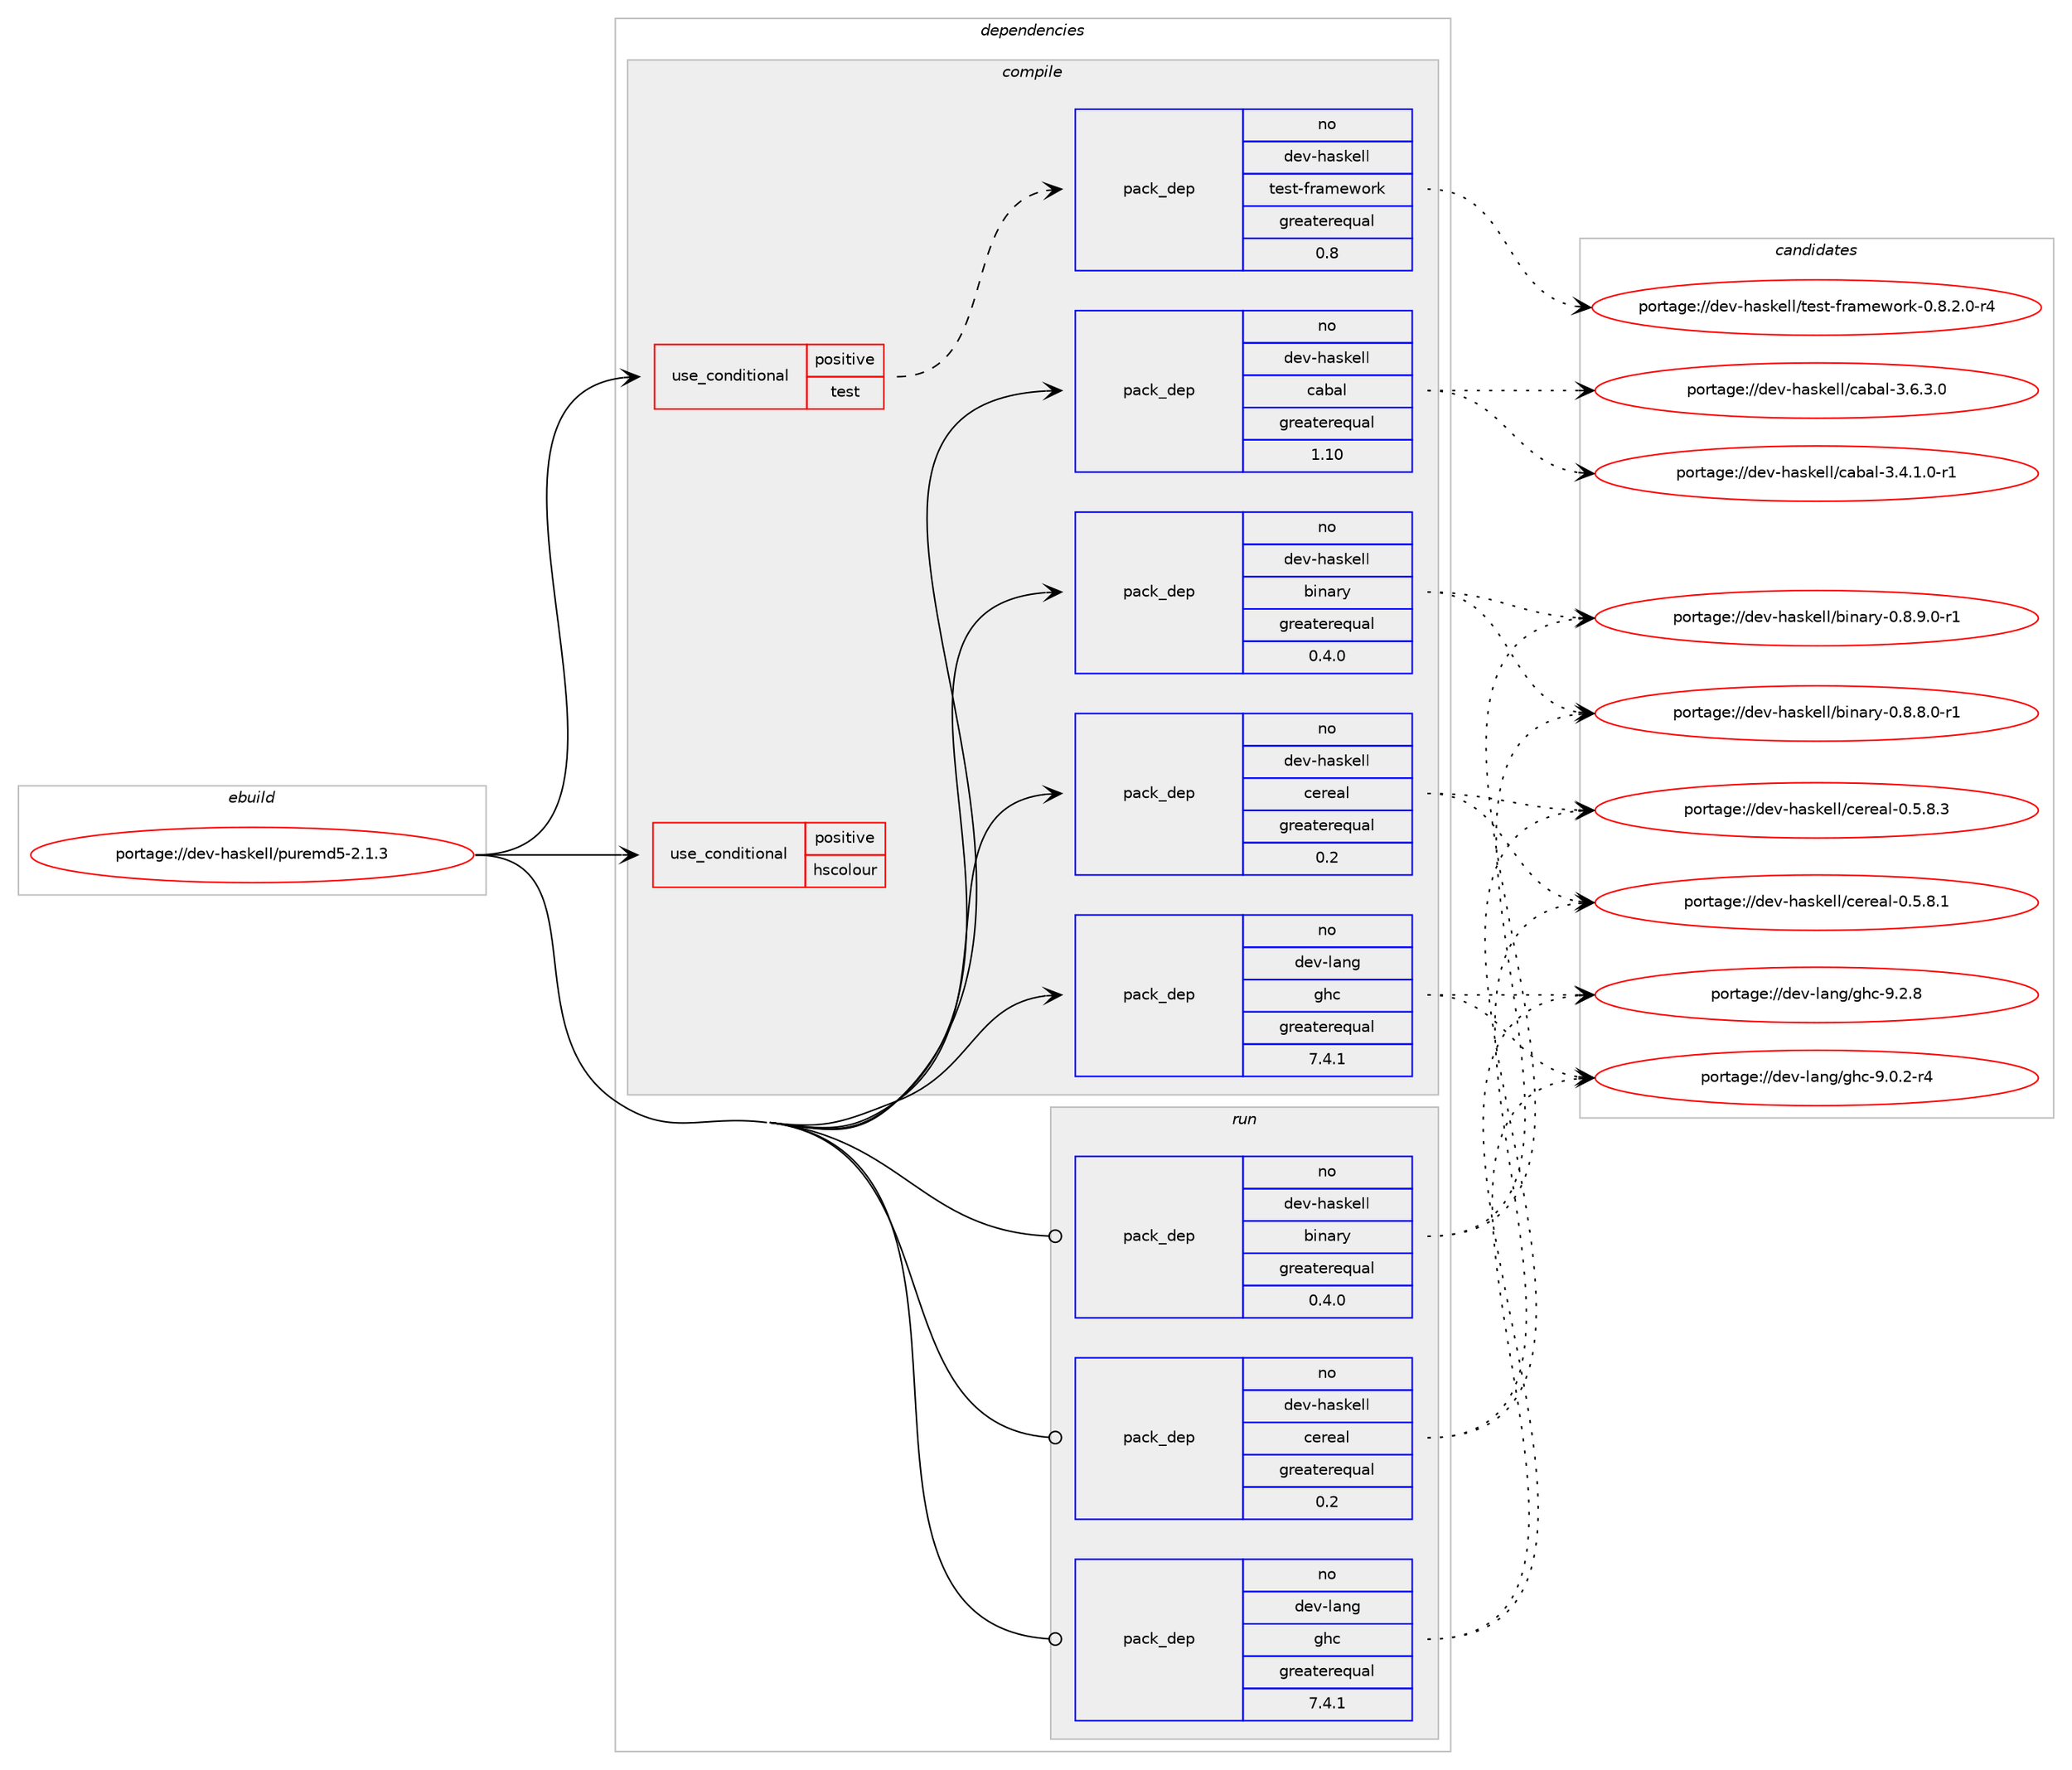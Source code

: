digraph prolog {

# *************
# Graph options
# *************

newrank=true;
concentrate=true;
compound=true;
graph [rankdir=LR,fontname=Helvetica,fontsize=10,ranksep=1.5];#, ranksep=2.5, nodesep=0.2];
edge  [arrowhead=vee];
node  [fontname=Helvetica,fontsize=10];

# **********
# The ebuild
# **********

subgraph cluster_leftcol {
color=gray;
rank=same;
label=<<i>ebuild</i>>;
id [label="portage://dev-haskell/puremd5-2.1.3", color=red, width=4, href="../dev-haskell/puremd5-2.1.3.svg"];
}

# ****************
# The dependencies
# ****************

subgraph cluster_midcol {
color=gray;
label=<<i>dependencies</i>>;
subgraph cluster_compile {
fillcolor="#eeeeee";
style=filled;
label=<<i>compile</i>>;
subgraph cond20263 {
dependency42153 [label=<<TABLE BORDER="0" CELLBORDER="1" CELLSPACING="0" CELLPADDING="4"><TR><TD ROWSPAN="3" CELLPADDING="10">use_conditional</TD></TR><TR><TD>positive</TD></TR><TR><TD>hscolour</TD></TR></TABLE>>, shape=none, color=red];
# *** BEGIN UNKNOWN DEPENDENCY TYPE (TODO) ***
# dependency42153 -> package_dependency(portage://dev-haskell/puremd5-2.1.3,install,no,dev-haskell,hscolour,none,[,,],[],[])
# *** END UNKNOWN DEPENDENCY TYPE (TODO) ***

}
id:e -> dependency42153:w [weight=20,style="solid",arrowhead="vee"];
subgraph cond20264 {
dependency42154 [label=<<TABLE BORDER="0" CELLBORDER="1" CELLSPACING="0" CELLPADDING="4"><TR><TD ROWSPAN="3" CELLPADDING="10">use_conditional</TD></TR><TR><TD>positive</TD></TR><TR><TD>test</TD></TR></TABLE>>, shape=none, color=red];
# *** BEGIN UNKNOWN DEPENDENCY TYPE (TODO) ***
# dependency42154 -> package_dependency(portage://dev-haskell/puremd5-2.1.3,install,no,dev-haskell,crypto-api-tests,none,[,,],[],[])
# *** END UNKNOWN DEPENDENCY TYPE (TODO) ***

# *** BEGIN UNKNOWN DEPENDENCY TYPE (TODO) ***
# dependency42154 -> package_dependency(portage://dev-haskell/puremd5-2.1.3,install,no,dev-haskell,pretty-hex,none,[,,],[],[])
# *** END UNKNOWN DEPENDENCY TYPE (TODO) ***

# *** BEGIN UNKNOWN DEPENDENCY TYPE (TODO) ***
# dependency42154 -> package_dependency(portage://dev-haskell/puremd5-2.1.3,install,no,dev-haskell,quickcheck,none,[,,],[],[])
# *** END UNKNOWN DEPENDENCY TYPE (TODO) ***

subgraph pack20909 {
dependency42155 [label=<<TABLE BORDER="0" CELLBORDER="1" CELLSPACING="0" CELLPADDING="4" WIDTH="220"><TR><TD ROWSPAN="6" CELLPADDING="30">pack_dep</TD></TR><TR><TD WIDTH="110">no</TD></TR><TR><TD>dev-haskell</TD></TR><TR><TD>test-framework</TD></TR><TR><TD>greaterequal</TD></TR><TR><TD>0.8</TD></TR></TABLE>>, shape=none, color=blue];
}
dependency42154:e -> dependency42155:w [weight=20,style="dashed",arrowhead="vee"];
# *** BEGIN UNKNOWN DEPENDENCY TYPE (TODO) ***
# dependency42154 -> package_dependency(portage://dev-haskell/puremd5-2.1.3,install,no,dev-haskell,test-framework-quickcheck2,none,[,,],[],[])
# *** END UNKNOWN DEPENDENCY TYPE (TODO) ***

}
id:e -> dependency42154:w [weight=20,style="solid",arrowhead="vee"];
subgraph pack20910 {
dependency42156 [label=<<TABLE BORDER="0" CELLBORDER="1" CELLSPACING="0" CELLPADDING="4" WIDTH="220"><TR><TD ROWSPAN="6" CELLPADDING="30">pack_dep</TD></TR><TR><TD WIDTH="110">no</TD></TR><TR><TD>dev-haskell</TD></TR><TR><TD>binary</TD></TR><TR><TD>greaterequal</TD></TR><TR><TD>0.4.0</TD></TR></TABLE>>, shape=none, color=blue];
}
id:e -> dependency42156:w [weight=20,style="solid",arrowhead="vee"];
subgraph pack20911 {
dependency42157 [label=<<TABLE BORDER="0" CELLBORDER="1" CELLSPACING="0" CELLPADDING="4" WIDTH="220"><TR><TD ROWSPAN="6" CELLPADDING="30">pack_dep</TD></TR><TR><TD WIDTH="110">no</TD></TR><TR><TD>dev-haskell</TD></TR><TR><TD>cabal</TD></TR><TR><TD>greaterequal</TD></TR><TR><TD>1.10</TD></TR></TABLE>>, shape=none, color=blue];
}
id:e -> dependency42157:w [weight=20,style="solid",arrowhead="vee"];
subgraph pack20912 {
dependency42158 [label=<<TABLE BORDER="0" CELLBORDER="1" CELLSPACING="0" CELLPADDING="4" WIDTH="220"><TR><TD ROWSPAN="6" CELLPADDING="30">pack_dep</TD></TR><TR><TD WIDTH="110">no</TD></TR><TR><TD>dev-haskell</TD></TR><TR><TD>cereal</TD></TR><TR><TD>greaterequal</TD></TR><TR><TD>0.2</TD></TR></TABLE>>, shape=none, color=blue];
}
id:e -> dependency42158:w [weight=20,style="solid",arrowhead="vee"];
# *** BEGIN UNKNOWN DEPENDENCY TYPE (TODO) ***
# id -> package_dependency(portage://dev-haskell/puremd5-2.1.3,install,no,dev-haskell,crypto-api,none,[,,],any_same_slot,[use(optenable(profile),none)])
# *** END UNKNOWN DEPENDENCY TYPE (TODO) ***

# *** BEGIN UNKNOWN DEPENDENCY TYPE (TODO) ***
# id -> package_dependency(portage://dev-haskell/puremd5-2.1.3,install,no,dev-haskell,tagged,none,[,,],any_same_slot,[use(optenable(profile),none)])
# *** END UNKNOWN DEPENDENCY TYPE (TODO) ***

subgraph pack20913 {
dependency42159 [label=<<TABLE BORDER="0" CELLBORDER="1" CELLSPACING="0" CELLPADDING="4" WIDTH="220"><TR><TD ROWSPAN="6" CELLPADDING="30">pack_dep</TD></TR><TR><TD WIDTH="110">no</TD></TR><TR><TD>dev-lang</TD></TR><TR><TD>ghc</TD></TR><TR><TD>greaterequal</TD></TR><TR><TD>7.4.1</TD></TR></TABLE>>, shape=none, color=blue];
}
id:e -> dependency42159:w [weight=20,style="solid",arrowhead="vee"];
}
subgraph cluster_compileandrun {
fillcolor="#eeeeee";
style=filled;
label=<<i>compile and run</i>>;
}
subgraph cluster_run {
fillcolor="#eeeeee";
style=filled;
label=<<i>run</i>>;
subgraph pack20914 {
dependency42160 [label=<<TABLE BORDER="0" CELLBORDER="1" CELLSPACING="0" CELLPADDING="4" WIDTH="220"><TR><TD ROWSPAN="6" CELLPADDING="30">pack_dep</TD></TR><TR><TD WIDTH="110">no</TD></TR><TR><TD>dev-haskell</TD></TR><TR><TD>binary</TD></TR><TR><TD>greaterequal</TD></TR><TR><TD>0.4.0</TD></TR></TABLE>>, shape=none, color=blue];
}
id:e -> dependency42160:w [weight=20,style="solid",arrowhead="odot"];
subgraph pack20915 {
dependency42161 [label=<<TABLE BORDER="0" CELLBORDER="1" CELLSPACING="0" CELLPADDING="4" WIDTH="220"><TR><TD ROWSPAN="6" CELLPADDING="30">pack_dep</TD></TR><TR><TD WIDTH="110">no</TD></TR><TR><TD>dev-haskell</TD></TR><TR><TD>cereal</TD></TR><TR><TD>greaterequal</TD></TR><TR><TD>0.2</TD></TR></TABLE>>, shape=none, color=blue];
}
id:e -> dependency42161:w [weight=20,style="solid",arrowhead="odot"];
# *** BEGIN UNKNOWN DEPENDENCY TYPE (TODO) ***
# id -> package_dependency(portage://dev-haskell/puremd5-2.1.3,run,no,dev-haskell,crypto-api,none,[,,],any_same_slot,[use(optenable(profile),none)])
# *** END UNKNOWN DEPENDENCY TYPE (TODO) ***

# *** BEGIN UNKNOWN DEPENDENCY TYPE (TODO) ***
# id -> package_dependency(portage://dev-haskell/puremd5-2.1.3,run,no,dev-haskell,tagged,none,[,,],any_same_slot,[use(optenable(profile),none)])
# *** END UNKNOWN DEPENDENCY TYPE (TODO) ***

subgraph pack20916 {
dependency42162 [label=<<TABLE BORDER="0" CELLBORDER="1" CELLSPACING="0" CELLPADDING="4" WIDTH="220"><TR><TD ROWSPAN="6" CELLPADDING="30">pack_dep</TD></TR><TR><TD WIDTH="110">no</TD></TR><TR><TD>dev-lang</TD></TR><TR><TD>ghc</TD></TR><TR><TD>greaterequal</TD></TR><TR><TD>7.4.1</TD></TR></TABLE>>, shape=none, color=blue];
}
id:e -> dependency42162:w [weight=20,style="solid",arrowhead="odot"];
# *** BEGIN UNKNOWN DEPENDENCY TYPE (TODO) ***
# id -> package_dependency(portage://dev-haskell/puremd5-2.1.3,run,no,dev-lang,ghc,none,[,,],any_same_slot,[use(optenable(profile),none)])
# *** END UNKNOWN DEPENDENCY TYPE (TODO) ***

}
}

# **************
# The candidates
# **************

subgraph cluster_choices {
rank=same;
color=gray;
label=<<i>candidates</i>>;

subgraph choice20909 {
color=black;
nodesep=1;
choice100101118451049711510710110810847116101115116451021149710910111911111410745484656465046484511452 [label="portage://dev-haskell/test-framework-0.8.2.0-r4", color=red, width=4,href="../dev-haskell/test-framework-0.8.2.0-r4.svg"];
dependency42155:e -> choice100101118451049711510710110810847116101115116451021149710910111911111410745484656465046484511452:w [style=dotted,weight="100"];
}
subgraph choice20910 {
color=black;
nodesep=1;
choice100101118451049711510710110810847981051109711412145484656465646484511449 [label="portage://dev-haskell/binary-0.8.8.0-r1", color=red, width=4,href="../dev-haskell/binary-0.8.8.0-r1.svg"];
choice100101118451049711510710110810847981051109711412145484656465746484511449 [label="portage://dev-haskell/binary-0.8.9.0-r1", color=red, width=4,href="../dev-haskell/binary-0.8.9.0-r1.svg"];
dependency42156:e -> choice100101118451049711510710110810847981051109711412145484656465646484511449:w [style=dotted,weight="100"];
dependency42156:e -> choice100101118451049711510710110810847981051109711412145484656465746484511449:w [style=dotted,weight="100"];
}
subgraph choice20911 {
color=black;
nodesep=1;
choice1001011184510497115107101108108479997989710845514652464946484511449 [label="portage://dev-haskell/cabal-3.4.1.0-r1", color=red, width=4,href="../dev-haskell/cabal-3.4.1.0-r1.svg"];
choice100101118451049711510710110810847999798971084551465446514648 [label="portage://dev-haskell/cabal-3.6.3.0", color=red, width=4,href="../dev-haskell/cabal-3.6.3.0.svg"];
dependency42157:e -> choice1001011184510497115107101108108479997989710845514652464946484511449:w [style=dotted,weight="100"];
dependency42157:e -> choice100101118451049711510710110810847999798971084551465446514648:w [style=dotted,weight="100"];
}
subgraph choice20912 {
color=black;
nodesep=1;
choice10010111845104971151071011081084799101114101971084548465346564649 [label="portage://dev-haskell/cereal-0.5.8.1", color=red, width=4,href="../dev-haskell/cereal-0.5.8.1.svg"];
choice10010111845104971151071011081084799101114101971084548465346564651 [label="portage://dev-haskell/cereal-0.5.8.3", color=red, width=4,href="../dev-haskell/cereal-0.5.8.3.svg"];
dependency42158:e -> choice10010111845104971151071011081084799101114101971084548465346564649:w [style=dotted,weight="100"];
dependency42158:e -> choice10010111845104971151071011081084799101114101971084548465346564651:w [style=dotted,weight="100"];
}
subgraph choice20913 {
color=black;
nodesep=1;
choice100101118451089711010347103104994557464846504511452 [label="portage://dev-lang/ghc-9.0.2-r4", color=red, width=4,href="../dev-lang/ghc-9.0.2-r4.svg"];
choice10010111845108971101034710310499455746504656 [label="portage://dev-lang/ghc-9.2.8", color=red, width=4,href="../dev-lang/ghc-9.2.8.svg"];
dependency42159:e -> choice100101118451089711010347103104994557464846504511452:w [style=dotted,weight="100"];
dependency42159:e -> choice10010111845108971101034710310499455746504656:w [style=dotted,weight="100"];
}
subgraph choice20914 {
color=black;
nodesep=1;
choice100101118451049711510710110810847981051109711412145484656465646484511449 [label="portage://dev-haskell/binary-0.8.8.0-r1", color=red, width=4,href="../dev-haskell/binary-0.8.8.0-r1.svg"];
choice100101118451049711510710110810847981051109711412145484656465746484511449 [label="portage://dev-haskell/binary-0.8.9.0-r1", color=red, width=4,href="../dev-haskell/binary-0.8.9.0-r1.svg"];
dependency42160:e -> choice100101118451049711510710110810847981051109711412145484656465646484511449:w [style=dotted,weight="100"];
dependency42160:e -> choice100101118451049711510710110810847981051109711412145484656465746484511449:w [style=dotted,weight="100"];
}
subgraph choice20915 {
color=black;
nodesep=1;
choice10010111845104971151071011081084799101114101971084548465346564649 [label="portage://dev-haskell/cereal-0.5.8.1", color=red, width=4,href="../dev-haskell/cereal-0.5.8.1.svg"];
choice10010111845104971151071011081084799101114101971084548465346564651 [label="portage://dev-haskell/cereal-0.5.8.3", color=red, width=4,href="../dev-haskell/cereal-0.5.8.3.svg"];
dependency42161:e -> choice10010111845104971151071011081084799101114101971084548465346564649:w [style=dotted,weight="100"];
dependency42161:e -> choice10010111845104971151071011081084799101114101971084548465346564651:w [style=dotted,weight="100"];
}
subgraph choice20916 {
color=black;
nodesep=1;
choice100101118451089711010347103104994557464846504511452 [label="portage://dev-lang/ghc-9.0.2-r4", color=red, width=4,href="../dev-lang/ghc-9.0.2-r4.svg"];
choice10010111845108971101034710310499455746504656 [label="portage://dev-lang/ghc-9.2.8", color=red, width=4,href="../dev-lang/ghc-9.2.8.svg"];
dependency42162:e -> choice100101118451089711010347103104994557464846504511452:w [style=dotted,weight="100"];
dependency42162:e -> choice10010111845108971101034710310499455746504656:w [style=dotted,weight="100"];
}
}

}
